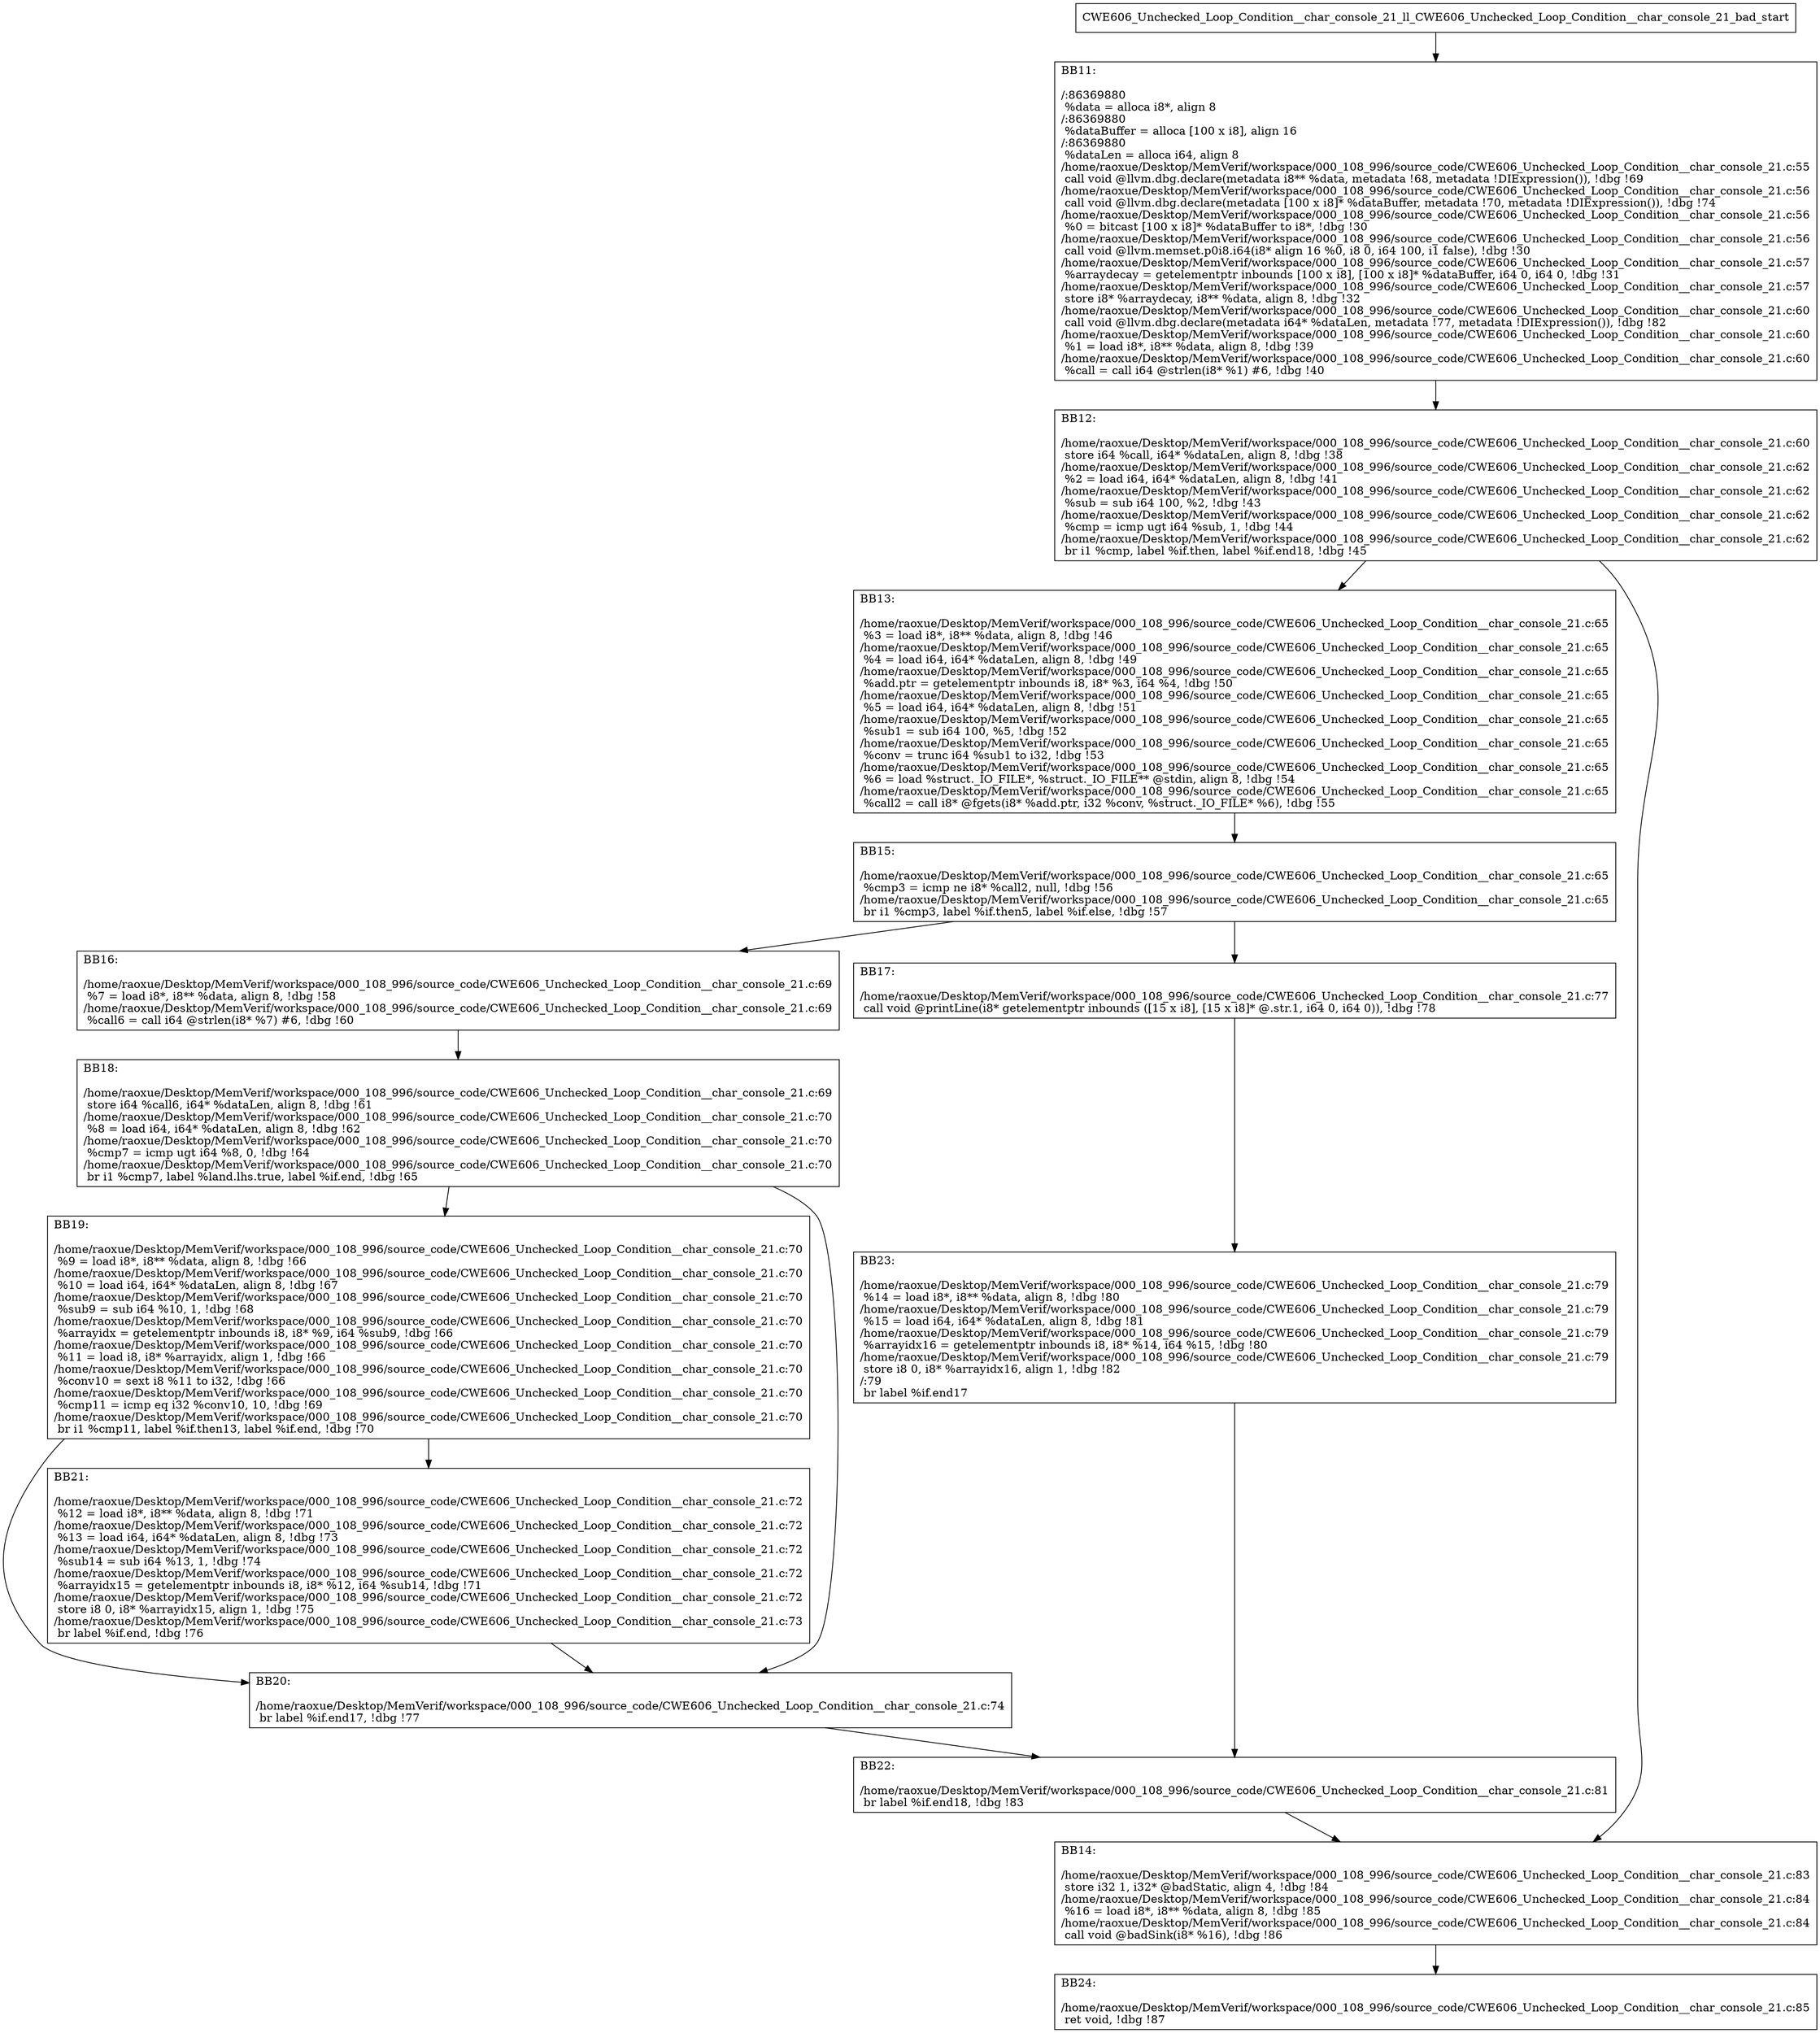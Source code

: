 digraph "CFG for'CWE606_Unchecked_Loop_Condition__char_console_21_ll_CWE606_Unchecked_Loop_Condition__char_console_21_bad' function" {
	BBCWE606_Unchecked_Loop_Condition__char_console_21_ll_CWE606_Unchecked_Loop_Condition__char_console_21_bad_start[shape=record,label="{CWE606_Unchecked_Loop_Condition__char_console_21_ll_CWE606_Unchecked_Loop_Condition__char_console_21_bad_start}"];
	BBCWE606_Unchecked_Loop_Condition__char_console_21_ll_CWE606_Unchecked_Loop_Condition__char_console_21_bad_start-> CWE606_Unchecked_Loop_Condition__char_console_21_ll_CWE606_Unchecked_Loop_Condition__char_console_21_badBB11;
	CWE606_Unchecked_Loop_Condition__char_console_21_ll_CWE606_Unchecked_Loop_Condition__char_console_21_badBB11 [shape=record, label="{BB11:\l\l/:86369880\l
  %data = alloca i8*, align 8\l
/:86369880\l
  %dataBuffer = alloca [100 x i8], align 16\l
/:86369880\l
  %dataLen = alloca i64, align 8\l
/home/raoxue/Desktop/MemVerif/workspace/000_108_996/source_code/CWE606_Unchecked_Loop_Condition__char_console_21.c:55\l
  call void @llvm.dbg.declare(metadata i8** %data, metadata !68, metadata !DIExpression()), !dbg !69\l
/home/raoxue/Desktop/MemVerif/workspace/000_108_996/source_code/CWE606_Unchecked_Loop_Condition__char_console_21.c:56\l
  call void @llvm.dbg.declare(metadata [100 x i8]* %dataBuffer, metadata !70, metadata !DIExpression()), !dbg !74\l
/home/raoxue/Desktop/MemVerif/workspace/000_108_996/source_code/CWE606_Unchecked_Loop_Condition__char_console_21.c:56\l
  %0 = bitcast [100 x i8]* %dataBuffer to i8*, !dbg !30\l
/home/raoxue/Desktop/MemVerif/workspace/000_108_996/source_code/CWE606_Unchecked_Loop_Condition__char_console_21.c:56\l
  call void @llvm.memset.p0i8.i64(i8* align 16 %0, i8 0, i64 100, i1 false), !dbg !30\l
/home/raoxue/Desktop/MemVerif/workspace/000_108_996/source_code/CWE606_Unchecked_Loop_Condition__char_console_21.c:57\l
  %arraydecay = getelementptr inbounds [100 x i8], [100 x i8]* %dataBuffer, i64 0, i64 0, !dbg !31\l
/home/raoxue/Desktop/MemVerif/workspace/000_108_996/source_code/CWE606_Unchecked_Loop_Condition__char_console_21.c:57\l
  store i8* %arraydecay, i8** %data, align 8, !dbg !32\l
/home/raoxue/Desktop/MemVerif/workspace/000_108_996/source_code/CWE606_Unchecked_Loop_Condition__char_console_21.c:60\l
  call void @llvm.dbg.declare(metadata i64* %dataLen, metadata !77, metadata !DIExpression()), !dbg !82\l
/home/raoxue/Desktop/MemVerif/workspace/000_108_996/source_code/CWE606_Unchecked_Loop_Condition__char_console_21.c:60\l
  %1 = load i8*, i8** %data, align 8, !dbg !39\l
/home/raoxue/Desktop/MemVerif/workspace/000_108_996/source_code/CWE606_Unchecked_Loop_Condition__char_console_21.c:60\l
  %call = call i64 @strlen(i8* %1) #6, !dbg !40\l
}"];
	CWE606_Unchecked_Loop_Condition__char_console_21_ll_CWE606_Unchecked_Loop_Condition__char_console_21_badBB11-> CWE606_Unchecked_Loop_Condition__char_console_21_ll_CWE606_Unchecked_Loop_Condition__char_console_21_badBB12;
	CWE606_Unchecked_Loop_Condition__char_console_21_ll_CWE606_Unchecked_Loop_Condition__char_console_21_badBB12 [shape=record, label="{BB12:\l\l/home/raoxue/Desktop/MemVerif/workspace/000_108_996/source_code/CWE606_Unchecked_Loop_Condition__char_console_21.c:60\l
  store i64 %call, i64* %dataLen, align 8, !dbg !38\l
/home/raoxue/Desktop/MemVerif/workspace/000_108_996/source_code/CWE606_Unchecked_Loop_Condition__char_console_21.c:62\l
  %2 = load i64, i64* %dataLen, align 8, !dbg !41\l
/home/raoxue/Desktop/MemVerif/workspace/000_108_996/source_code/CWE606_Unchecked_Loop_Condition__char_console_21.c:62\l
  %sub = sub i64 100, %2, !dbg !43\l
/home/raoxue/Desktop/MemVerif/workspace/000_108_996/source_code/CWE606_Unchecked_Loop_Condition__char_console_21.c:62\l
  %cmp = icmp ugt i64 %sub, 1, !dbg !44\l
/home/raoxue/Desktop/MemVerif/workspace/000_108_996/source_code/CWE606_Unchecked_Loop_Condition__char_console_21.c:62\l
  br i1 %cmp, label %if.then, label %if.end18, !dbg !45\l
}"];
	CWE606_Unchecked_Loop_Condition__char_console_21_ll_CWE606_Unchecked_Loop_Condition__char_console_21_badBB12-> CWE606_Unchecked_Loop_Condition__char_console_21_ll_CWE606_Unchecked_Loop_Condition__char_console_21_badBB13;
	CWE606_Unchecked_Loop_Condition__char_console_21_ll_CWE606_Unchecked_Loop_Condition__char_console_21_badBB12-> CWE606_Unchecked_Loop_Condition__char_console_21_ll_CWE606_Unchecked_Loop_Condition__char_console_21_badBB14;
	CWE606_Unchecked_Loop_Condition__char_console_21_ll_CWE606_Unchecked_Loop_Condition__char_console_21_badBB13 [shape=record, label="{BB13:\l\l/home/raoxue/Desktop/MemVerif/workspace/000_108_996/source_code/CWE606_Unchecked_Loop_Condition__char_console_21.c:65\l
  %3 = load i8*, i8** %data, align 8, !dbg !46\l
/home/raoxue/Desktop/MemVerif/workspace/000_108_996/source_code/CWE606_Unchecked_Loop_Condition__char_console_21.c:65\l
  %4 = load i64, i64* %dataLen, align 8, !dbg !49\l
/home/raoxue/Desktop/MemVerif/workspace/000_108_996/source_code/CWE606_Unchecked_Loop_Condition__char_console_21.c:65\l
  %add.ptr = getelementptr inbounds i8, i8* %3, i64 %4, !dbg !50\l
/home/raoxue/Desktop/MemVerif/workspace/000_108_996/source_code/CWE606_Unchecked_Loop_Condition__char_console_21.c:65\l
  %5 = load i64, i64* %dataLen, align 8, !dbg !51\l
/home/raoxue/Desktop/MemVerif/workspace/000_108_996/source_code/CWE606_Unchecked_Loop_Condition__char_console_21.c:65\l
  %sub1 = sub i64 100, %5, !dbg !52\l
/home/raoxue/Desktop/MemVerif/workspace/000_108_996/source_code/CWE606_Unchecked_Loop_Condition__char_console_21.c:65\l
  %conv = trunc i64 %sub1 to i32, !dbg !53\l
/home/raoxue/Desktop/MemVerif/workspace/000_108_996/source_code/CWE606_Unchecked_Loop_Condition__char_console_21.c:65\l
  %6 = load %struct._IO_FILE*, %struct._IO_FILE** @stdin, align 8, !dbg !54\l
/home/raoxue/Desktop/MemVerif/workspace/000_108_996/source_code/CWE606_Unchecked_Loop_Condition__char_console_21.c:65\l
  %call2 = call i8* @fgets(i8* %add.ptr, i32 %conv, %struct._IO_FILE* %6), !dbg !55\l
}"];
	CWE606_Unchecked_Loop_Condition__char_console_21_ll_CWE606_Unchecked_Loop_Condition__char_console_21_badBB13-> CWE606_Unchecked_Loop_Condition__char_console_21_ll_CWE606_Unchecked_Loop_Condition__char_console_21_badBB15;
	CWE606_Unchecked_Loop_Condition__char_console_21_ll_CWE606_Unchecked_Loop_Condition__char_console_21_badBB15 [shape=record, label="{BB15:\l\l/home/raoxue/Desktop/MemVerif/workspace/000_108_996/source_code/CWE606_Unchecked_Loop_Condition__char_console_21.c:65\l
  %cmp3 = icmp ne i8* %call2, null, !dbg !56\l
/home/raoxue/Desktop/MemVerif/workspace/000_108_996/source_code/CWE606_Unchecked_Loop_Condition__char_console_21.c:65\l
  br i1 %cmp3, label %if.then5, label %if.else, !dbg !57\l
}"];
	CWE606_Unchecked_Loop_Condition__char_console_21_ll_CWE606_Unchecked_Loop_Condition__char_console_21_badBB15-> CWE606_Unchecked_Loop_Condition__char_console_21_ll_CWE606_Unchecked_Loop_Condition__char_console_21_badBB16;
	CWE606_Unchecked_Loop_Condition__char_console_21_ll_CWE606_Unchecked_Loop_Condition__char_console_21_badBB15-> CWE606_Unchecked_Loop_Condition__char_console_21_ll_CWE606_Unchecked_Loop_Condition__char_console_21_badBB17;
	CWE606_Unchecked_Loop_Condition__char_console_21_ll_CWE606_Unchecked_Loop_Condition__char_console_21_badBB16 [shape=record, label="{BB16:\l\l/home/raoxue/Desktop/MemVerif/workspace/000_108_996/source_code/CWE606_Unchecked_Loop_Condition__char_console_21.c:69\l
  %7 = load i8*, i8** %data, align 8, !dbg !58\l
/home/raoxue/Desktop/MemVerif/workspace/000_108_996/source_code/CWE606_Unchecked_Loop_Condition__char_console_21.c:69\l
  %call6 = call i64 @strlen(i8* %7) #6, !dbg !60\l
}"];
	CWE606_Unchecked_Loop_Condition__char_console_21_ll_CWE606_Unchecked_Loop_Condition__char_console_21_badBB16-> CWE606_Unchecked_Loop_Condition__char_console_21_ll_CWE606_Unchecked_Loop_Condition__char_console_21_badBB18;
	CWE606_Unchecked_Loop_Condition__char_console_21_ll_CWE606_Unchecked_Loop_Condition__char_console_21_badBB18 [shape=record, label="{BB18:\l\l/home/raoxue/Desktop/MemVerif/workspace/000_108_996/source_code/CWE606_Unchecked_Loop_Condition__char_console_21.c:69\l
  store i64 %call6, i64* %dataLen, align 8, !dbg !61\l
/home/raoxue/Desktop/MemVerif/workspace/000_108_996/source_code/CWE606_Unchecked_Loop_Condition__char_console_21.c:70\l
  %8 = load i64, i64* %dataLen, align 8, !dbg !62\l
/home/raoxue/Desktop/MemVerif/workspace/000_108_996/source_code/CWE606_Unchecked_Loop_Condition__char_console_21.c:70\l
  %cmp7 = icmp ugt i64 %8, 0, !dbg !64\l
/home/raoxue/Desktop/MemVerif/workspace/000_108_996/source_code/CWE606_Unchecked_Loop_Condition__char_console_21.c:70\l
  br i1 %cmp7, label %land.lhs.true, label %if.end, !dbg !65\l
}"];
	CWE606_Unchecked_Loop_Condition__char_console_21_ll_CWE606_Unchecked_Loop_Condition__char_console_21_badBB18-> CWE606_Unchecked_Loop_Condition__char_console_21_ll_CWE606_Unchecked_Loop_Condition__char_console_21_badBB19;
	CWE606_Unchecked_Loop_Condition__char_console_21_ll_CWE606_Unchecked_Loop_Condition__char_console_21_badBB18-> CWE606_Unchecked_Loop_Condition__char_console_21_ll_CWE606_Unchecked_Loop_Condition__char_console_21_badBB20;
	CWE606_Unchecked_Loop_Condition__char_console_21_ll_CWE606_Unchecked_Loop_Condition__char_console_21_badBB19 [shape=record, label="{BB19:\l\l/home/raoxue/Desktop/MemVerif/workspace/000_108_996/source_code/CWE606_Unchecked_Loop_Condition__char_console_21.c:70\l
  %9 = load i8*, i8** %data, align 8, !dbg !66\l
/home/raoxue/Desktop/MemVerif/workspace/000_108_996/source_code/CWE606_Unchecked_Loop_Condition__char_console_21.c:70\l
  %10 = load i64, i64* %dataLen, align 8, !dbg !67\l
/home/raoxue/Desktop/MemVerif/workspace/000_108_996/source_code/CWE606_Unchecked_Loop_Condition__char_console_21.c:70\l
  %sub9 = sub i64 %10, 1, !dbg !68\l
/home/raoxue/Desktop/MemVerif/workspace/000_108_996/source_code/CWE606_Unchecked_Loop_Condition__char_console_21.c:70\l
  %arrayidx = getelementptr inbounds i8, i8* %9, i64 %sub9, !dbg !66\l
/home/raoxue/Desktop/MemVerif/workspace/000_108_996/source_code/CWE606_Unchecked_Loop_Condition__char_console_21.c:70\l
  %11 = load i8, i8* %arrayidx, align 1, !dbg !66\l
/home/raoxue/Desktop/MemVerif/workspace/000_108_996/source_code/CWE606_Unchecked_Loop_Condition__char_console_21.c:70\l
  %conv10 = sext i8 %11 to i32, !dbg !66\l
/home/raoxue/Desktop/MemVerif/workspace/000_108_996/source_code/CWE606_Unchecked_Loop_Condition__char_console_21.c:70\l
  %cmp11 = icmp eq i32 %conv10, 10, !dbg !69\l
/home/raoxue/Desktop/MemVerif/workspace/000_108_996/source_code/CWE606_Unchecked_Loop_Condition__char_console_21.c:70\l
  br i1 %cmp11, label %if.then13, label %if.end, !dbg !70\l
}"];
	CWE606_Unchecked_Loop_Condition__char_console_21_ll_CWE606_Unchecked_Loop_Condition__char_console_21_badBB19-> CWE606_Unchecked_Loop_Condition__char_console_21_ll_CWE606_Unchecked_Loop_Condition__char_console_21_badBB21;
	CWE606_Unchecked_Loop_Condition__char_console_21_ll_CWE606_Unchecked_Loop_Condition__char_console_21_badBB19-> CWE606_Unchecked_Loop_Condition__char_console_21_ll_CWE606_Unchecked_Loop_Condition__char_console_21_badBB20;
	CWE606_Unchecked_Loop_Condition__char_console_21_ll_CWE606_Unchecked_Loop_Condition__char_console_21_badBB21 [shape=record, label="{BB21:\l\l/home/raoxue/Desktop/MemVerif/workspace/000_108_996/source_code/CWE606_Unchecked_Loop_Condition__char_console_21.c:72\l
  %12 = load i8*, i8** %data, align 8, !dbg !71\l
/home/raoxue/Desktop/MemVerif/workspace/000_108_996/source_code/CWE606_Unchecked_Loop_Condition__char_console_21.c:72\l
  %13 = load i64, i64* %dataLen, align 8, !dbg !73\l
/home/raoxue/Desktop/MemVerif/workspace/000_108_996/source_code/CWE606_Unchecked_Loop_Condition__char_console_21.c:72\l
  %sub14 = sub i64 %13, 1, !dbg !74\l
/home/raoxue/Desktop/MemVerif/workspace/000_108_996/source_code/CWE606_Unchecked_Loop_Condition__char_console_21.c:72\l
  %arrayidx15 = getelementptr inbounds i8, i8* %12, i64 %sub14, !dbg !71\l
/home/raoxue/Desktop/MemVerif/workspace/000_108_996/source_code/CWE606_Unchecked_Loop_Condition__char_console_21.c:72\l
  store i8 0, i8* %arrayidx15, align 1, !dbg !75\l
/home/raoxue/Desktop/MemVerif/workspace/000_108_996/source_code/CWE606_Unchecked_Loop_Condition__char_console_21.c:73\l
  br label %if.end, !dbg !76\l
}"];
	CWE606_Unchecked_Loop_Condition__char_console_21_ll_CWE606_Unchecked_Loop_Condition__char_console_21_badBB21-> CWE606_Unchecked_Loop_Condition__char_console_21_ll_CWE606_Unchecked_Loop_Condition__char_console_21_badBB20;
	CWE606_Unchecked_Loop_Condition__char_console_21_ll_CWE606_Unchecked_Loop_Condition__char_console_21_badBB20 [shape=record, label="{BB20:\l\l/home/raoxue/Desktop/MemVerif/workspace/000_108_996/source_code/CWE606_Unchecked_Loop_Condition__char_console_21.c:74\l
  br label %if.end17, !dbg !77\l
}"];
	CWE606_Unchecked_Loop_Condition__char_console_21_ll_CWE606_Unchecked_Loop_Condition__char_console_21_badBB20-> CWE606_Unchecked_Loop_Condition__char_console_21_ll_CWE606_Unchecked_Loop_Condition__char_console_21_badBB22;
	CWE606_Unchecked_Loop_Condition__char_console_21_ll_CWE606_Unchecked_Loop_Condition__char_console_21_badBB17 [shape=record, label="{BB17:\l\l/home/raoxue/Desktop/MemVerif/workspace/000_108_996/source_code/CWE606_Unchecked_Loop_Condition__char_console_21.c:77\l
  call void @printLine(i8* getelementptr inbounds ([15 x i8], [15 x i8]* @.str.1, i64 0, i64 0)), !dbg !78\l
}"];
	CWE606_Unchecked_Loop_Condition__char_console_21_ll_CWE606_Unchecked_Loop_Condition__char_console_21_badBB17-> CWE606_Unchecked_Loop_Condition__char_console_21_ll_CWE606_Unchecked_Loop_Condition__char_console_21_badBB23;
	CWE606_Unchecked_Loop_Condition__char_console_21_ll_CWE606_Unchecked_Loop_Condition__char_console_21_badBB23 [shape=record, label="{BB23:\l\l/home/raoxue/Desktop/MemVerif/workspace/000_108_996/source_code/CWE606_Unchecked_Loop_Condition__char_console_21.c:79\l
  %14 = load i8*, i8** %data, align 8, !dbg !80\l
/home/raoxue/Desktop/MemVerif/workspace/000_108_996/source_code/CWE606_Unchecked_Loop_Condition__char_console_21.c:79\l
  %15 = load i64, i64* %dataLen, align 8, !dbg !81\l
/home/raoxue/Desktop/MemVerif/workspace/000_108_996/source_code/CWE606_Unchecked_Loop_Condition__char_console_21.c:79\l
  %arrayidx16 = getelementptr inbounds i8, i8* %14, i64 %15, !dbg !80\l
/home/raoxue/Desktop/MemVerif/workspace/000_108_996/source_code/CWE606_Unchecked_Loop_Condition__char_console_21.c:79\l
  store i8 0, i8* %arrayidx16, align 1, !dbg !82\l
/:79\l
  br label %if.end17\l
}"];
	CWE606_Unchecked_Loop_Condition__char_console_21_ll_CWE606_Unchecked_Loop_Condition__char_console_21_badBB23-> CWE606_Unchecked_Loop_Condition__char_console_21_ll_CWE606_Unchecked_Loop_Condition__char_console_21_badBB22;
	CWE606_Unchecked_Loop_Condition__char_console_21_ll_CWE606_Unchecked_Loop_Condition__char_console_21_badBB22 [shape=record, label="{BB22:\l\l/home/raoxue/Desktop/MemVerif/workspace/000_108_996/source_code/CWE606_Unchecked_Loop_Condition__char_console_21.c:81\l
  br label %if.end18, !dbg !83\l
}"];
	CWE606_Unchecked_Loop_Condition__char_console_21_ll_CWE606_Unchecked_Loop_Condition__char_console_21_badBB22-> CWE606_Unchecked_Loop_Condition__char_console_21_ll_CWE606_Unchecked_Loop_Condition__char_console_21_badBB14;
	CWE606_Unchecked_Loop_Condition__char_console_21_ll_CWE606_Unchecked_Loop_Condition__char_console_21_badBB14 [shape=record, label="{BB14:\l\l/home/raoxue/Desktop/MemVerif/workspace/000_108_996/source_code/CWE606_Unchecked_Loop_Condition__char_console_21.c:83\l
  store i32 1, i32* @badStatic, align 4, !dbg !84\l
/home/raoxue/Desktop/MemVerif/workspace/000_108_996/source_code/CWE606_Unchecked_Loop_Condition__char_console_21.c:84\l
  %16 = load i8*, i8** %data, align 8, !dbg !85\l
/home/raoxue/Desktop/MemVerif/workspace/000_108_996/source_code/CWE606_Unchecked_Loop_Condition__char_console_21.c:84\l
  call void @badSink(i8* %16), !dbg !86\l
}"];
	CWE606_Unchecked_Loop_Condition__char_console_21_ll_CWE606_Unchecked_Loop_Condition__char_console_21_badBB14-> CWE606_Unchecked_Loop_Condition__char_console_21_ll_CWE606_Unchecked_Loop_Condition__char_console_21_badBB24;
	CWE606_Unchecked_Loop_Condition__char_console_21_ll_CWE606_Unchecked_Loop_Condition__char_console_21_badBB24 [shape=record, label="{BB24:\l\l/home/raoxue/Desktop/MemVerif/workspace/000_108_996/source_code/CWE606_Unchecked_Loop_Condition__char_console_21.c:85\l
  ret void, !dbg !87\l
}"];
}
